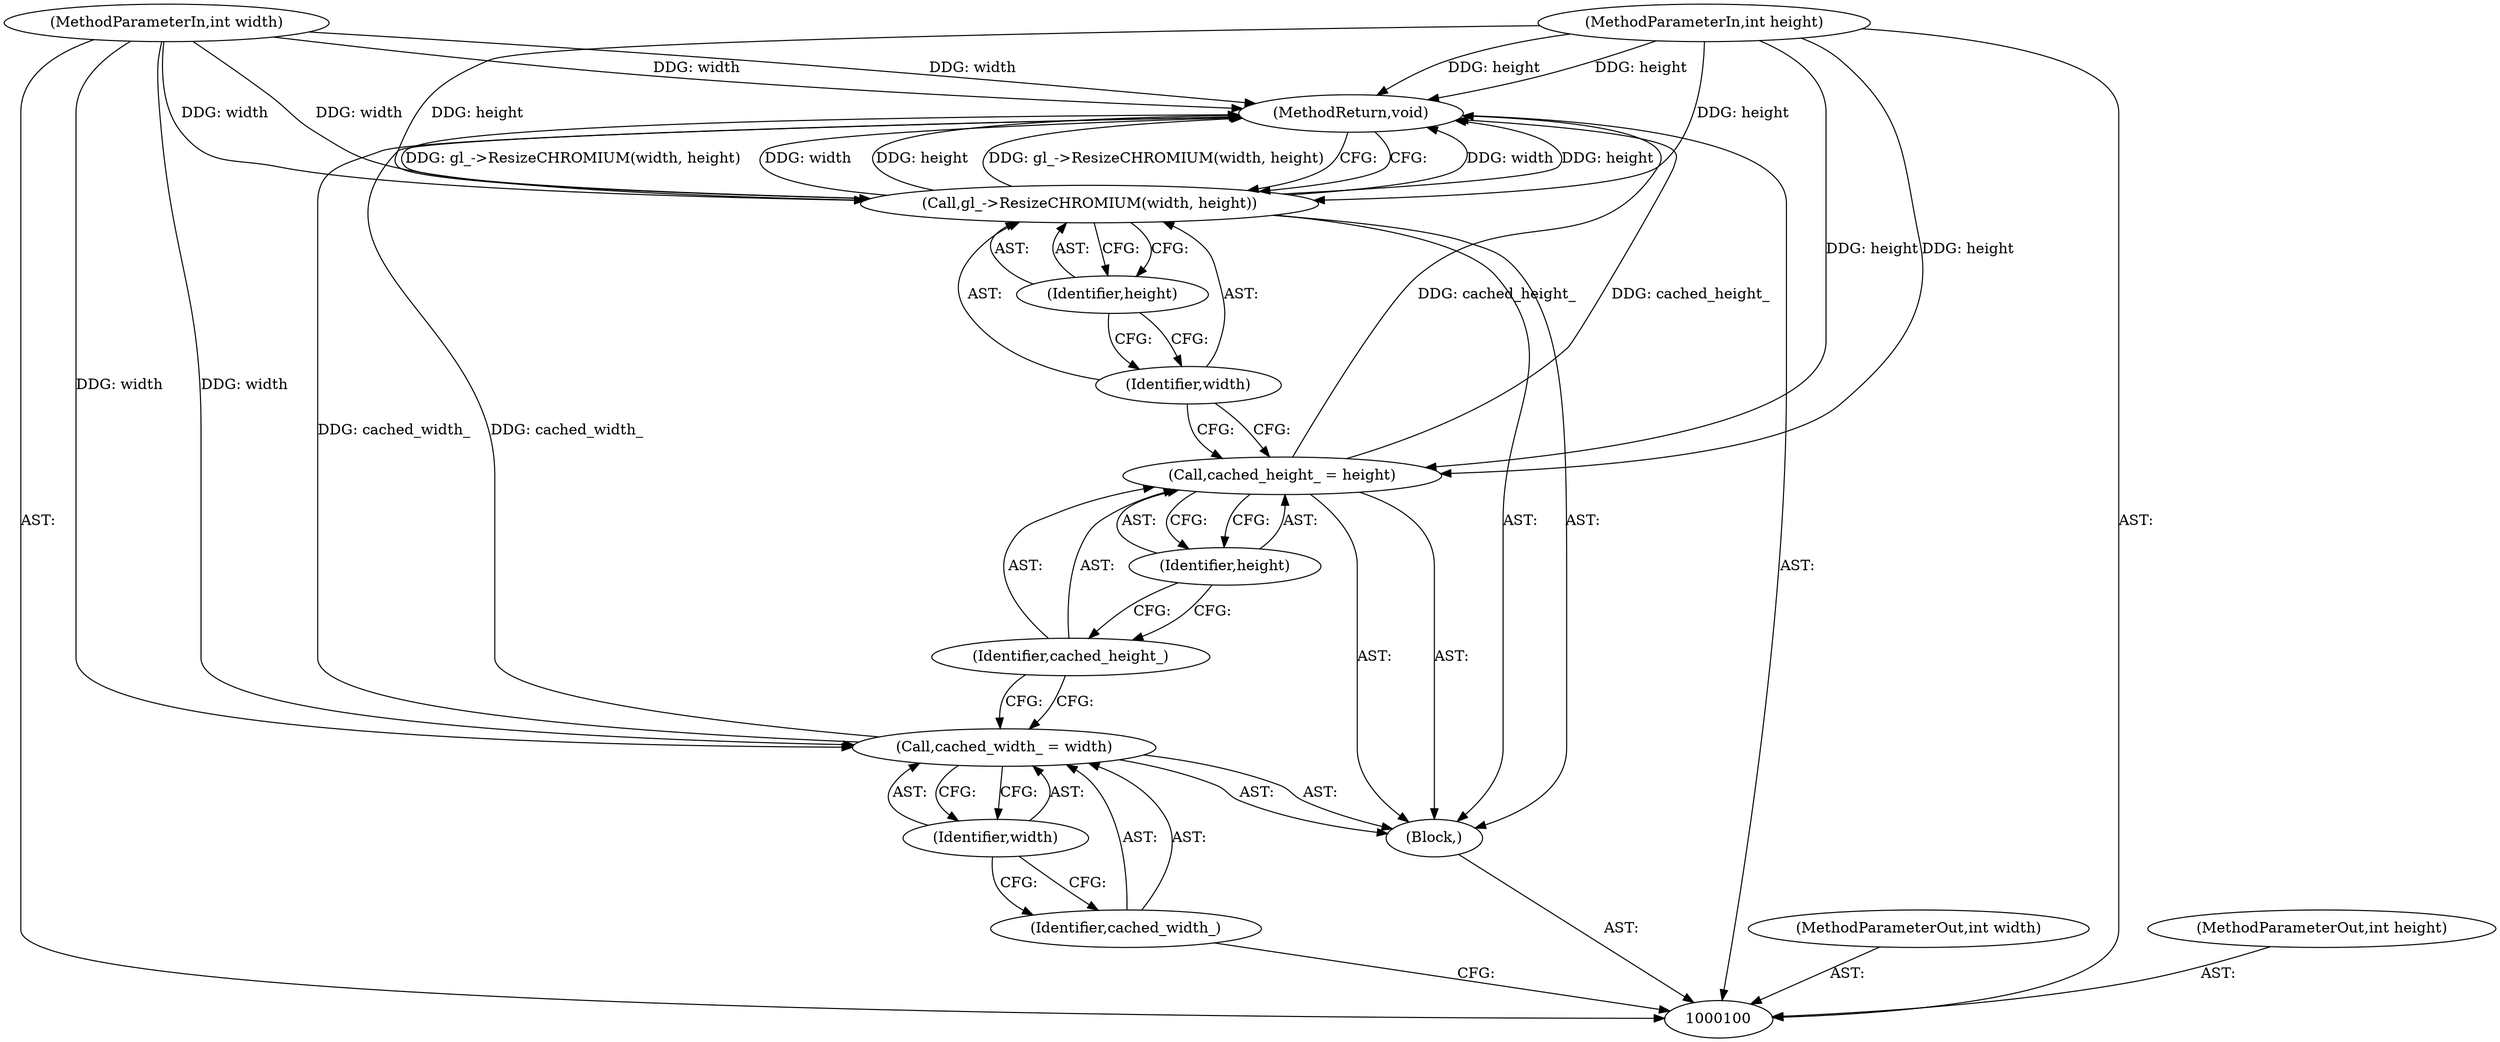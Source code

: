digraph "0_Chrome_64681e22e73e3325e06e6e5e8ef81995b4a306cc_0" {
"1000113" [label="(MethodReturn,void)"];
"1000101" [label="(MethodParameterIn,int width)"];
"1000128" [label="(MethodParameterOut,int width)"];
"1000102" [label="(MethodParameterIn,int height)"];
"1000129" [label="(MethodParameterOut,int height)"];
"1000103" [label="(Block,)"];
"1000106" [label="(Identifier,width)"];
"1000104" [label="(Call,cached_width_ = width)"];
"1000105" [label="(Identifier,cached_width_)"];
"1000109" [label="(Identifier,height)"];
"1000107" [label="(Call,cached_height_ = height)"];
"1000108" [label="(Identifier,cached_height_)"];
"1000111" [label="(Identifier,width)"];
"1000110" [label="(Call,gl_->ResizeCHROMIUM(width, height))"];
"1000112" [label="(Identifier,height)"];
"1000113" -> "1000100"  [label="AST: "];
"1000113" -> "1000110"  [label="CFG: "];
"1000107" -> "1000113"  [label="DDG: cached_height_"];
"1000104" -> "1000113"  [label="DDG: cached_width_"];
"1000110" -> "1000113"  [label="DDG: width"];
"1000110" -> "1000113"  [label="DDG: height"];
"1000110" -> "1000113"  [label="DDG: gl_->ResizeCHROMIUM(width, height)"];
"1000102" -> "1000113"  [label="DDG: height"];
"1000101" -> "1000113"  [label="DDG: width"];
"1000101" -> "1000100"  [label="AST: "];
"1000101" -> "1000113"  [label="DDG: width"];
"1000101" -> "1000104"  [label="DDG: width"];
"1000101" -> "1000110"  [label="DDG: width"];
"1000128" -> "1000100"  [label="AST: "];
"1000102" -> "1000100"  [label="AST: "];
"1000102" -> "1000113"  [label="DDG: height"];
"1000102" -> "1000107"  [label="DDG: height"];
"1000102" -> "1000110"  [label="DDG: height"];
"1000129" -> "1000100"  [label="AST: "];
"1000103" -> "1000100"  [label="AST: "];
"1000104" -> "1000103"  [label="AST: "];
"1000107" -> "1000103"  [label="AST: "];
"1000110" -> "1000103"  [label="AST: "];
"1000106" -> "1000104"  [label="AST: "];
"1000106" -> "1000105"  [label="CFG: "];
"1000104" -> "1000106"  [label="CFG: "];
"1000104" -> "1000103"  [label="AST: "];
"1000104" -> "1000106"  [label="CFG: "];
"1000105" -> "1000104"  [label="AST: "];
"1000106" -> "1000104"  [label="AST: "];
"1000108" -> "1000104"  [label="CFG: "];
"1000104" -> "1000113"  [label="DDG: cached_width_"];
"1000101" -> "1000104"  [label="DDG: width"];
"1000105" -> "1000104"  [label="AST: "];
"1000105" -> "1000100"  [label="CFG: "];
"1000106" -> "1000105"  [label="CFG: "];
"1000109" -> "1000107"  [label="AST: "];
"1000109" -> "1000108"  [label="CFG: "];
"1000107" -> "1000109"  [label="CFG: "];
"1000107" -> "1000103"  [label="AST: "];
"1000107" -> "1000109"  [label="CFG: "];
"1000108" -> "1000107"  [label="AST: "];
"1000109" -> "1000107"  [label="AST: "];
"1000111" -> "1000107"  [label="CFG: "];
"1000107" -> "1000113"  [label="DDG: cached_height_"];
"1000102" -> "1000107"  [label="DDG: height"];
"1000108" -> "1000107"  [label="AST: "];
"1000108" -> "1000104"  [label="CFG: "];
"1000109" -> "1000108"  [label="CFG: "];
"1000111" -> "1000110"  [label="AST: "];
"1000111" -> "1000107"  [label="CFG: "];
"1000112" -> "1000111"  [label="CFG: "];
"1000110" -> "1000103"  [label="AST: "];
"1000110" -> "1000112"  [label="CFG: "];
"1000111" -> "1000110"  [label="AST: "];
"1000112" -> "1000110"  [label="AST: "];
"1000113" -> "1000110"  [label="CFG: "];
"1000110" -> "1000113"  [label="DDG: width"];
"1000110" -> "1000113"  [label="DDG: height"];
"1000110" -> "1000113"  [label="DDG: gl_->ResizeCHROMIUM(width, height)"];
"1000101" -> "1000110"  [label="DDG: width"];
"1000102" -> "1000110"  [label="DDG: height"];
"1000112" -> "1000110"  [label="AST: "];
"1000112" -> "1000111"  [label="CFG: "];
"1000110" -> "1000112"  [label="CFG: "];
}
